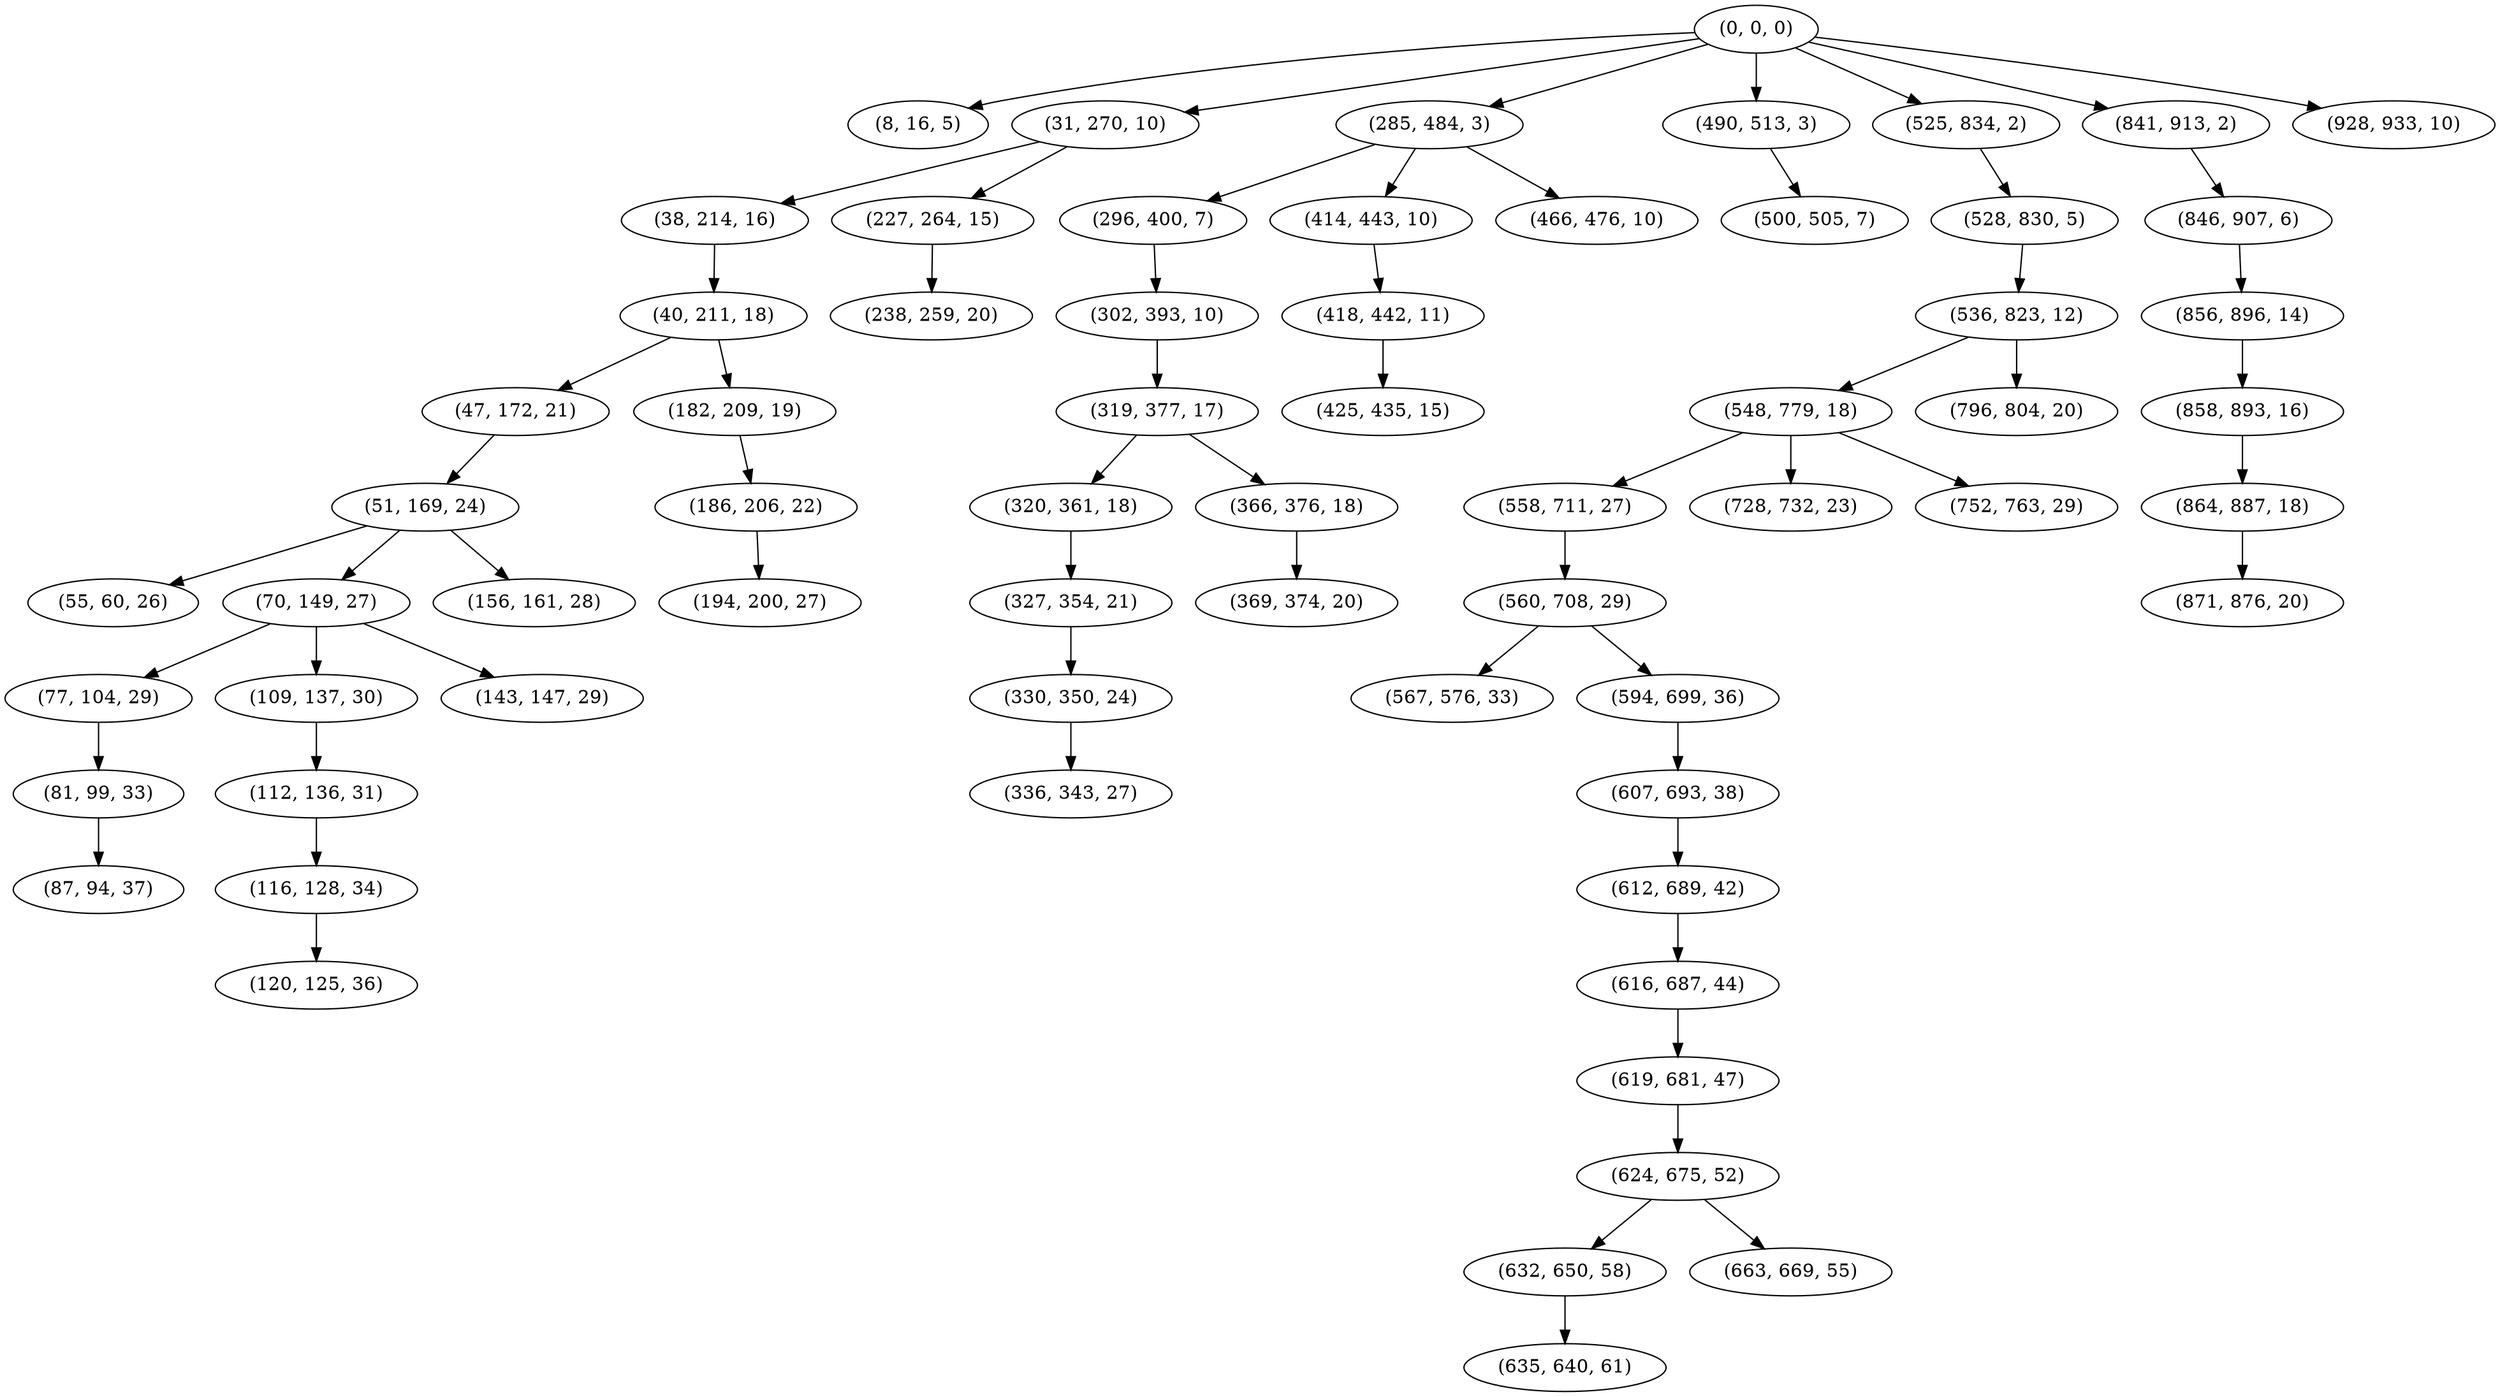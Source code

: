 digraph tree {
    "(0, 0, 0)";
    "(8, 16, 5)";
    "(31, 270, 10)";
    "(38, 214, 16)";
    "(40, 211, 18)";
    "(47, 172, 21)";
    "(51, 169, 24)";
    "(55, 60, 26)";
    "(70, 149, 27)";
    "(77, 104, 29)";
    "(81, 99, 33)";
    "(87, 94, 37)";
    "(109, 137, 30)";
    "(112, 136, 31)";
    "(116, 128, 34)";
    "(120, 125, 36)";
    "(143, 147, 29)";
    "(156, 161, 28)";
    "(182, 209, 19)";
    "(186, 206, 22)";
    "(194, 200, 27)";
    "(227, 264, 15)";
    "(238, 259, 20)";
    "(285, 484, 3)";
    "(296, 400, 7)";
    "(302, 393, 10)";
    "(319, 377, 17)";
    "(320, 361, 18)";
    "(327, 354, 21)";
    "(330, 350, 24)";
    "(336, 343, 27)";
    "(366, 376, 18)";
    "(369, 374, 20)";
    "(414, 443, 10)";
    "(418, 442, 11)";
    "(425, 435, 15)";
    "(466, 476, 10)";
    "(490, 513, 3)";
    "(500, 505, 7)";
    "(525, 834, 2)";
    "(528, 830, 5)";
    "(536, 823, 12)";
    "(548, 779, 18)";
    "(558, 711, 27)";
    "(560, 708, 29)";
    "(567, 576, 33)";
    "(594, 699, 36)";
    "(607, 693, 38)";
    "(612, 689, 42)";
    "(616, 687, 44)";
    "(619, 681, 47)";
    "(624, 675, 52)";
    "(632, 650, 58)";
    "(635, 640, 61)";
    "(663, 669, 55)";
    "(728, 732, 23)";
    "(752, 763, 29)";
    "(796, 804, 20)";
    "(841, 913, 2)";
    "(846, 907, 6)";
    "(856, 896, 14)";
    "(858, 893, 16)";
    "(864, 887, 18)";
    "(871, 876, 20)";
    "(928, 933, 10)";
    "(0, 0, 0)" -> "(8, 16, 5)";
    "(0, 0, 0)" -> "(31, 270, 10)";
    "(0, 0, 0)" -> "(285, 484, 3)";
    "(0, 0, 0)" -> "(490, 513, 3)";
    "(0, 0, 0)" -> "(525, 834, 2)";
    "(0, 0, 0)" -> "(841, 913, 2)";
    "(0, 0, 0)" -> "(928, 933, 10)";
    "(31, 270, 10)" -> "(38, 214, 16)";
    "(31, 270, 10)" -> "(227, 264, 15)";
    "(38, 214, 16)" -> "(40, 211, 18)";
    "(40, 211, 18)" -> "(47, 172, 21)";
    "(40, 211, 18)" -> "(182, 209, 19)";
    "(47, 172, 21)" -> "(51, 169, 24)";
    "(51, 169, 24)" -> "(55, 60, 26)";
    "(51, 169, 24)" -> "(70, 149, 27)";
    "(51, 169, 24)" -> "(156, 161, 28)";
    "(70, 149, 27)" -> "(77, 104, 29)";
    "(70, 149, 27)" -> "(109, 137, 30)";
    "(70, 149, 27)" -> "(143, 147, 29)";
    "(77, 104, 29)" -> "(81, 99, 33)";
    "(81, 99, 33)" -> "(87, 94, 37)";
    "(109, 137, 30)" -> "(112, 136, 31)";
    "(112, 136, 31)" -> "(116, 128, 34)";
    "(116, 128, 34)" -> "(120, 125, 36)";
    "(182, 209, 19)" -> "(186, 206, 22)";
    "(186, 206, 22)" -> "(194, 200, 27)";
    "(227, 264, 15)" -> "(238, 259, 20)";
    "(285, 484, 3)" -> "(296, 400, 7)";
    "(285, 484, 3)" -> "(414, 443, 10)";
    "(285, 484, 3)" -> "(466, 476, 10)";
    "(296, 400, 7)" -> "(302, 393, 10)";
    "(302, 393, 10)" -> "(319, 377, 17)";
    "(319, 377, 17)" -> "(320, 361, 18)";
    "(319, 377, 17)" -> "(366, 376, 18)";
    "(320, 361, 18)" -> "(327, 354, 21)";
    "(327, 354, 21)" -> "(330, 350, 24)";
    "(330, 350, 24)" -> "(336, 343, 27)";
    "(366, 376, 18)" -> "(369, 374, 20)";
    "(414, 443, 10)" -> "(418, 442, 11)";
    "(418, 442, 11)" -> "(425, 435, 15)";
    "(490, 513, 3)" -> "(500, 505, 7)";
    "(525, 834, 2)" -> "(528, 830, 5)";
    "(528, 830, 5)" -> "(536, 823, 12)";
    "(536, 823, 12)" -> "(548, 779, 18)";
    "(536, 823, 12)" -> "(796, 804, 20)";
    "(548, 779, 18)" -> "(558, 711, 27)";
    "(548, 779, 18)" -> "(728, 732, 23)";
    "(548, 779, 18)" -> "(752, 763, 29)";
    "(558, 711, 27)" -> "(560, 708, 29)";
    "(560, 708, 29)" -> "(567, 576, 33)";
    "(560, 708, 29)" -> "(594, 699, 36)";
    "(594, 699, 36)" -> "(607, 693, 38)";
    "(607, 693, 38)" -> "(612, 689, 42)";
    "(612, 689, 42)" -> "(616, 687, 44)";
    "(616, 687, 44)" -> "(619, 681, 47)";
    "(619, 681, 47)" -> "(624, 675, 52)";
    "(624, 675, 52)" -> "(632, 650, 58)";
    "(624, 675, 52)" -> "(663, 669, 55)";
    "(632, 650, 58)" -> "(635, 640, 61)";
    "(841, 913, 2)" -> "(846, 907, 6)";
    "(846, 907, 6)" -> "(856, 896, 14)";
    "(856, 896, 14)" -> "(858, 893, 16)";
    "(858, 893, 16)" -> "(864, 887, 18)";
    "(864, 887, 18)" -> "(871, 876, 20)";
}

